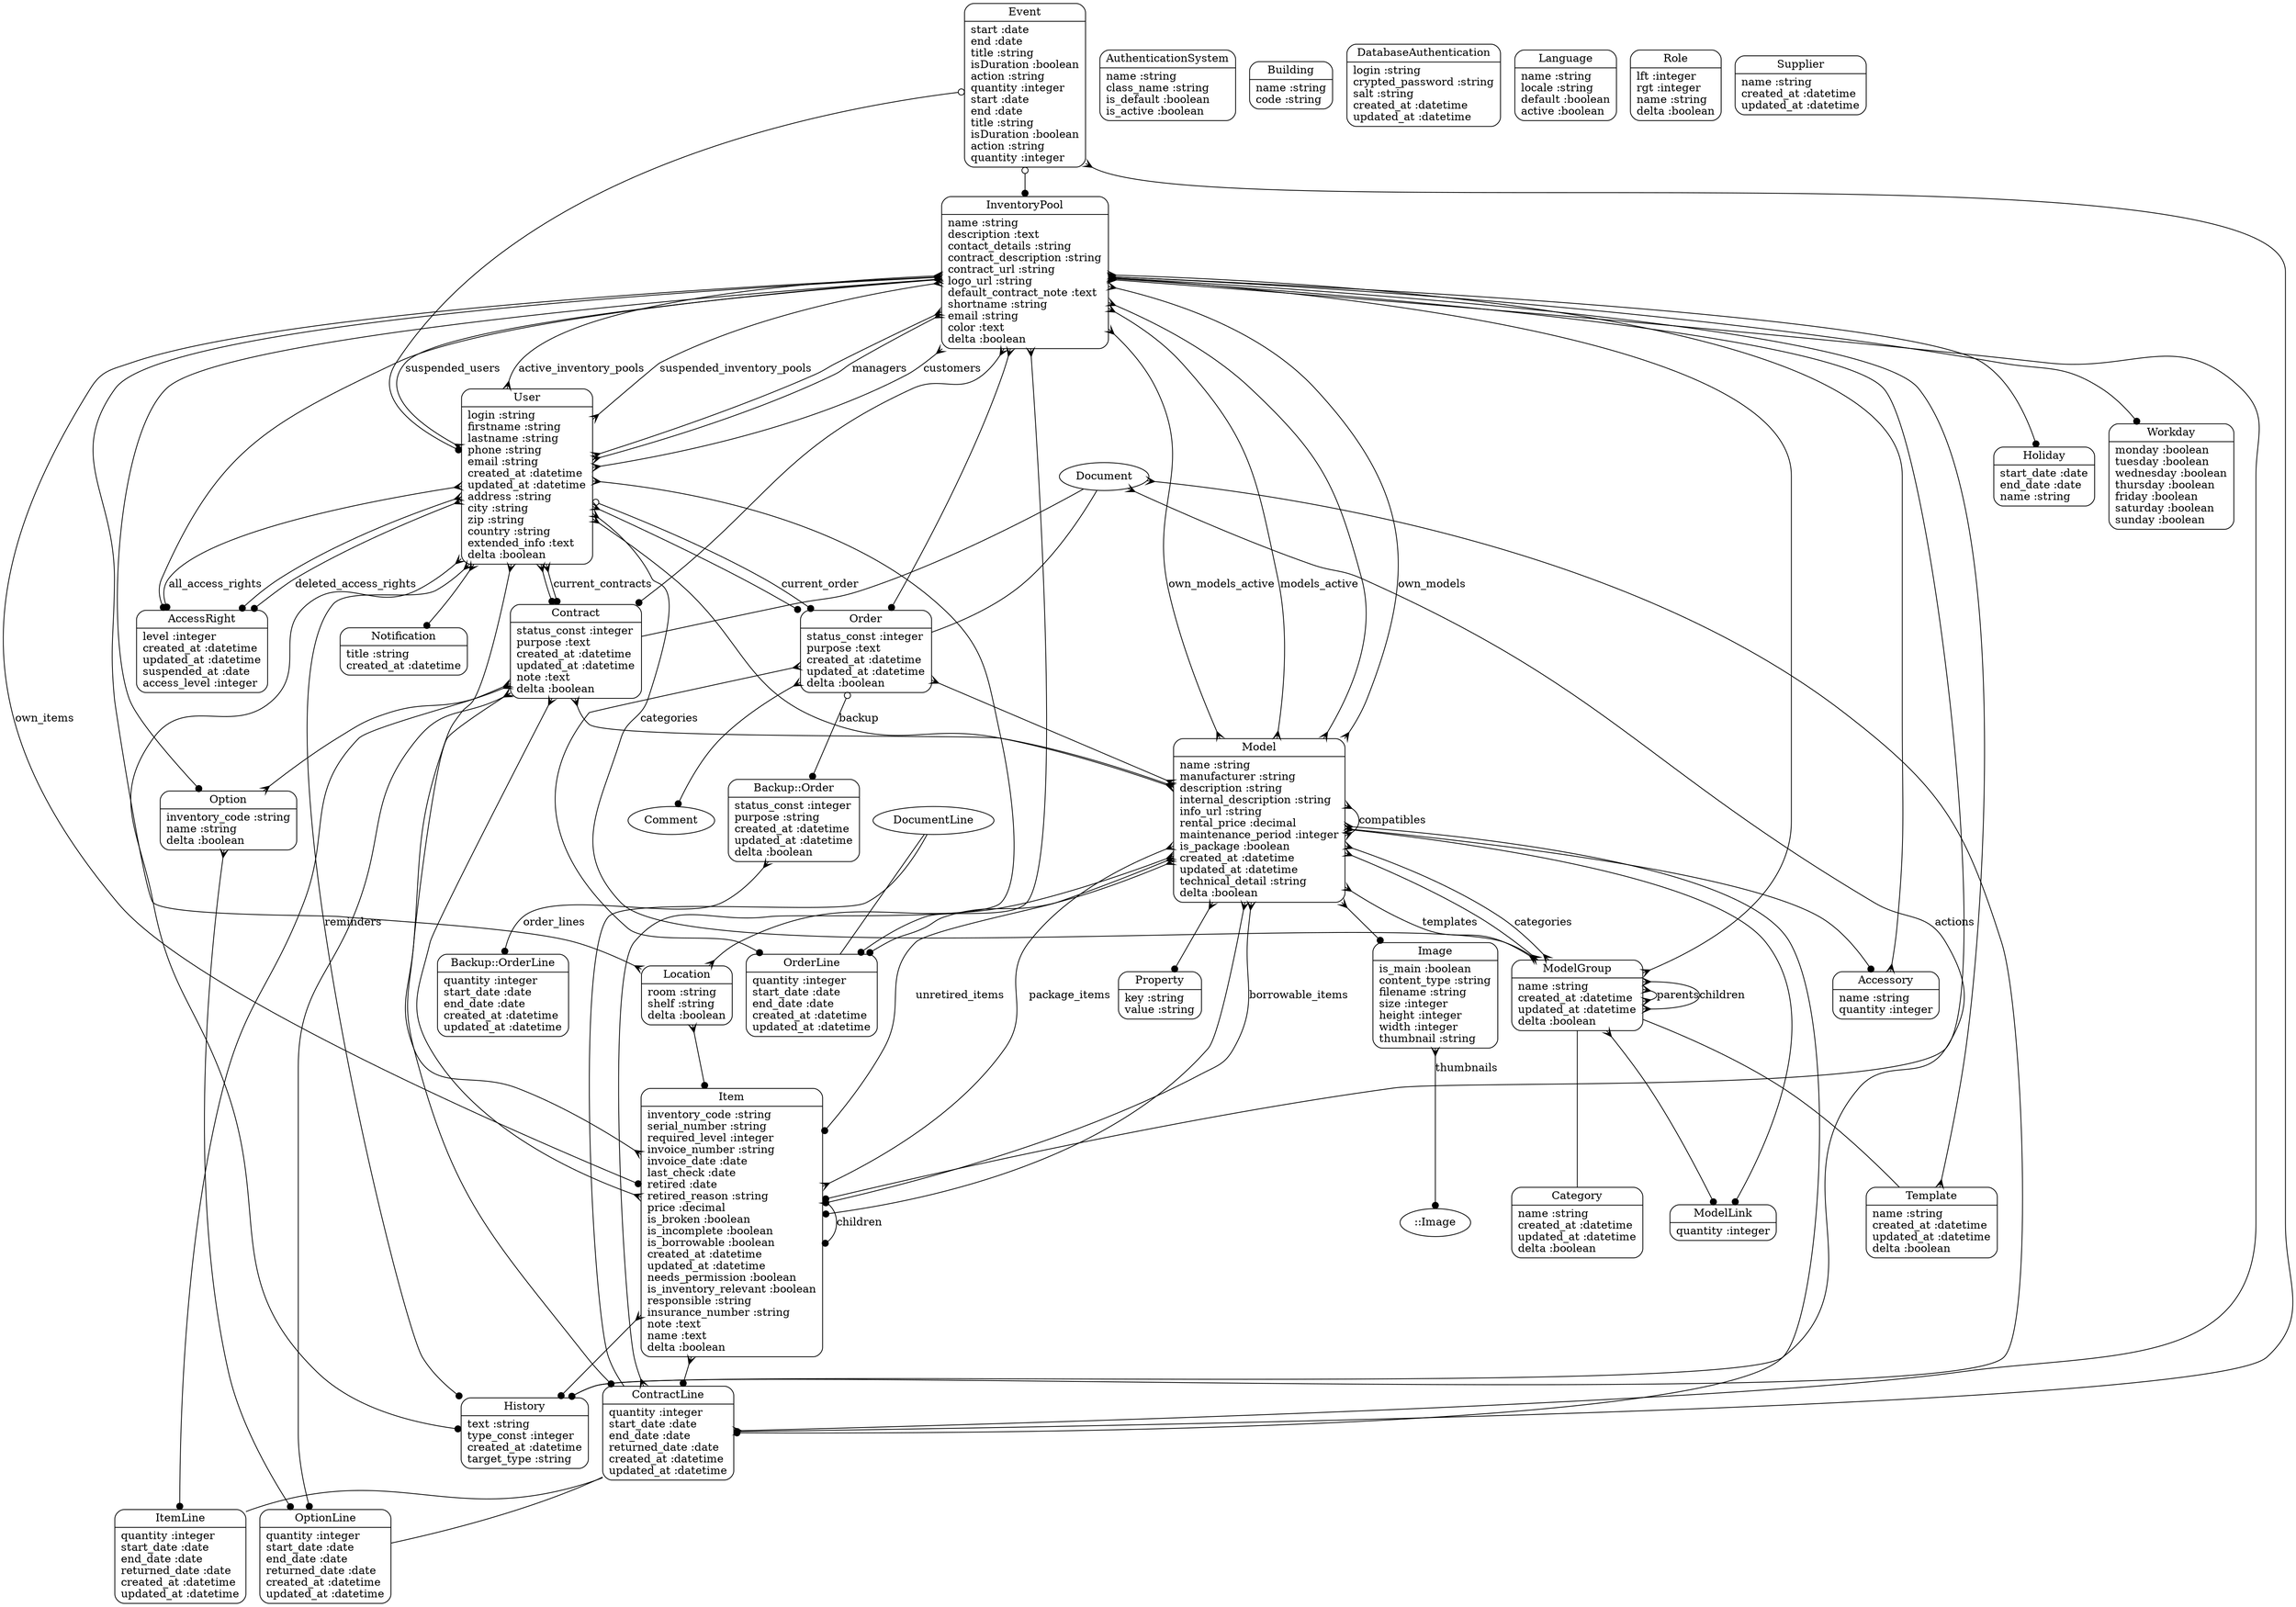 digraph models_diagram {
	graph[overlap=false, splines=true]
	"AccessRight" [shape=Mrecord, label="{AccessRight|level :integer\lcreated_at :datetime\lupdated_at :datetime\lsuspended_at :date\laccess_level :integer\l}"]
	"Accessory" [shape=Mrecord, label="{Accessory|name :string\lquantity :integer\l}"]
	"AuthenticationSystem" [shape=Mrecord, label="{AuthenticationSystem|name :string\lclass_name :string\lis_default :boolean\lis_active :boolean\l}"]
	"Backup::Order" [shape=Mrecord, label="{Backup::Order|status_const :integer\lpurpose :string\lcreated_at :datetime\lupdated_at :datetime\ldelta :boolean\l}"]
	"Backup::OrderLine" [shape=Mrecord, label="{Backup::OrderLine|quantity :integer\lstart_date :date\lend_date :date\lcreated_at :datetime\lupdated_at :datetime\l}"]
	"Building" [shape=Mrecord, label="{Building|name :string\lcode :string\l}"]
	"Category" [shape=Mrecord, label="{Category|name :string\lcreated_at :datetime\lupdated_at :datetime\ldelta :boolean\l}"]
	"Contract" [shape=Mrecord, label="{Contract|status_const :integer\lpurpose :text\lcreated_at :datetime\lupdated_at :datetime\lnote :text\ldelta :boolean\l}"]
	"ContractLine" [shape=Mrecord, label="{ContractLine|quantity :integer\lstart_date :date\lend_date :date\lreturned_date :date\lcreated_at :datetime\lupdated_at :datetime\l}"]
	"DatabaseAuthentication" [shape=Mrecord, label="{DatabaseAuthentication|login :string\lcrypted_password :string\lsalt :string\lcreated_at :datetime\lupdated_at :datetime\l}"]
	"Document" []
	"DocumentLine" []
	"Event" [shape=Mrecord, label="{Event|start :date\lend :date\ltitle :string\lisDuration :boolean\laction :string\lquantity :integer\lstart :date\lend :date\ltitle :string\lisDuration :boolean\laction :string\lquantity :integer\l}"]
	"History" [shape=Mrecord, label="{History|text :string\ltype_const :integer\lcreated_at :datetime\ltarget_type :string\l}"]
	"Holiday" [shape=Mrecord, label="{Holiday|start_date :date\lend_date :date\lname :string\l}"]
	"Image" [shape=Mrecord, label="{Image|is_main :boolean\lcontent_type :string\lfilename :string\lsize :integer\lheight :integer\lwidth :integer\lthumbnail :string\l}"]
	"InventoryPool" [shape=Mrecord, label="{InventoryPool|name :string\ldescription :text\lcontact_details :string\lcontract_description :string\lcontract_url :string\llogo_url :string\ldefault_contract_note :text\lshortname :string\lemail :string\lcolor :text\ldelta :boolean\l}"]
	"Item" [shape=Mrecord, label="{Item|inventory_code :string\lserial_number :string\lrequired_level :integer\linvoice_number :string\linvoice_date :date\llast_check :date\lretired :date\lretired_reason :string\lprice :decimal\lis_broken :boolean\lis_incomplete :boolean\lis_borrowable :boolean\lcreated_at :datetime\lupdated_at :datetime\lneeds_permission :boolean\lis_inventory_relevant :boolean\lresponsible :string\linsurance_number :string\lnote :text\lname :text\ldelta :boolean\l}"]
	"ItemLine" [shape=Mrecord, label="{ItemLine|quantity :integer\lstart_date :date\lend_date :date\lreturned_date :date\lcreated_at :datetime\lupdated_at :datetime\l}"]
	"Language" [shape=Mrecord, label="{Language|name :string\llocale :string\ldefault :boolean\lactive :boolean\l}"]
	"Location" [shape=Mrecord, label="{Location|room :string\lshelf :string\ldelta :boolean\l}"]
	"Model" [shape=Mrecord, label="{Model|name :string\lmanufacturer :string\ldescription :string\linternal_description :string\linfo_url :string\lrental_price :decimal\lmaintenance_period :integer\lis_package :boolean\lcreated_at :datetime\lupdated_at :datetime\ltechnical_detail :string\ldelta :boolean\l}"]
	"ModelGroup" [shape=Mrecord, label="{ModelGroup|name :string\lcreated_at :datetime\lupdated_at :datetime\ldelta :boolean\l}"]
	"ModelLink" [shape=Mrecord, label="{ModelLink|quantity :integer\l}"]
	"Notification" [shape=Mrecord, label="{Notification|title :string\lcreated_at :datetime\l}"]
	"Option" [shape=Mrecord, label="{Option|inventory_code :string\lname :string\ldelta :boolean\l}"]
	"OptionLine" [shape=Mrecord, label="{OptionLine|quantity :integer\lstart_date :date\lend_date :date\lreturned_date :date\lcreated_at :datetime\lupdated_at :datetime\l}"]
	"Order" [shape=Mrecord, label="{Order|status_const :integer\lpurpose :text\lcreated_at :datetime\lupdated_at :datetime\ldelta :boolean\l}"]
	"OrderLine" [shape=Mrecord, label="{OrderLine|quantity :integer\lstart_date :date\lend_date :date\lcreated_at :datetime\lupdated_at :datetime\l}"]
	"Property" [shape=Mrecord, label="{Property|key :string\lvalue :string\l}"]
	"Role" [shape=Mrecord, label="{Role|lft :integer\lrgt :integer\lname :string\ldelta :boolean\l}"]
	"Supplier" [shape=Mrecord, label="{Supplier|name :string\lcreated_at :datetime\lupdated_at :datetime\l}"]
	"Template" [shape=Mrecord, label="{Template|name :string\lcreated_at :datetime\lupdated_at :datetime\ldelta :boolean\l}"]
	"User" [shape=Mrecord, label="{User|login :string\lfirstname :string\llastname :string\lphone :string\lemail :string\lcreated_at :datetime\lupdated_at :datetime\laddress :string\lcity :string\lzip :string\lcountry :string\lextended_info :text\ldelta :boolean\l}"]
	"Workday" [shape=Mrecord, label="{Workday|monday :boolean\ltuesday :boolean\lwednesday :boolean\lthursday :boolean\lfriday :boolean\lsaturday :boolean\lsunday :boolean\l}"]
	"Accessory" -> "InventoryPool" [arrowtail=crow, arrowhead=crow, dir=both]
	"Backup::Order" -> "Backup::OrderLine" [label="order_lines", arrowtail=crow, arrowhead=dot, dir=both]
	"ModelGroup" -> "Category" [label="", arrowhead="none", arrowtail="onormal"]
	"Contract" -> "Model" [arrowtail=crow, arrowhead=crow, dir=both]
	"Contract" -> "Option" [arrowtail=crow, arrowhead=crow, dir=both]
	"Contract" -> "ContractLine" [arrowtail=crow, arrowhead=dot, dir=both]
	"Contract" -> "Item" [arrowtail=crow, arrowhead=crow, dir=both]
	"Contract" -> "ItemLine" [arrowtail=crow, arrowhead=dot, dir=both]
	"Contract" -> "OptionLine" [arrowtail=crow, arrowhead=dot, dir=both]
	"Document" -> "Contract" [label="", arrowhead="none", arrowtail="onormal"]
	"DocumentLine" -> "ContractLine" [label="", arrowhead="none", arrowtail="onormal"]
	"Document" -> "History" [arrowtail=crow, arrowhead=dot, dir=both]
	"Document" -> "History" [label="actions", arrowtail=crow, arrowhead=dot, dir=both]
	"Event" -> "User" [arrowtail=odot, arrowhead=dot, dir=both]
	"Event" -> "InventoryPool" [arrowtail=odot, arrowhead=dot, dir=both]
	"Event" -> "ContractLine" [arrowtail=crow, arrowhead=dot, dir=both]
	"Image" -> "::Image" [label="thumbnails", arrowtail=crow, arrowhead=dot, dir=both]
	"InventoryPool" -> "Location" [arrowtail=crow, arrowhead=crow, dir=both]
	"InventoryPool" -> "User" [arrowtail=crow, arrowhead=crow, dir=both]
	"InventoryPool" -> "OrderLine" [arrowtail=crow, arrowhead=dot, dir=both]
	"InventoryPool" -> "Model" [label="models_active", arrowtail=crow, arrowhead=crow, dir=both]
	"InventoryPool" -> "Model" [arrowtail=crow, arrowhead=crow, dir=both]
	"InventoryPool" -> "AccessRight" [arrowtail=crow, arrowhead=dot, dir=both]
	"InventoryPool" -> "Contract" [arrowtail=crow, arrowhead=dot, dir=both]
	"InventoryPool" -> "Model" [label="own_models", arrowtail=crow, arrowhead=crow, dir=both]
	"InventoryPool" -> "Order" [arrowtail=crow, arrowhead=dot, dir=both]
	"InventoryPool" -> "ContractLine" [arrowtail=crow, arrowhead=crow, dir=both]
	"InventoryPool" -> "User" [label="managers", arrowtail=crow, arrowhead=crow, dir=both]
	"InventoryPool" -> "Option" [arrowtail=crow, arrowhead=dot, dir=both]
	"InventoryPool" -> "Model" [label="own_models_active", arrowtail=crow, arrowhead=crow, dir=both]
	"InventoryPool" -> "Workday" [arrowtail=odot, arrowhead=dot, dir=both]
	"InventoryPool" -> "Item" [arrowtail=crow, arrowhead=dot, dir=both]
	"InventoryPool" -> "ModelGroup" [arrowtail=crow, arrowhead=crow, dir=both]
	"InventoryPool" -> "Holiday" [arrowtail=crow, arrowhead=dot, dir=both]
	"InventoryPool" -> "Template" [arrowtail=crow, arrowhead=crow, dir=both]
	"InventoryPool" -> "User" [label="customers", arrowtail=crow, arrowhead=crow, dir=both]
	"InventoryPool" -> "User" [label="suspended_users", arrowtail=crow, arrowhead=crow, dir=both]
	"InventoryPool" -> "Item" [label="own_items", arrowtail=crow, arrowhead=dot, dir=both]
	"Item" -> "History" [arrowtail=crow, arrowhead=dot, dir=both]
	"Item" -> "ContractLine" [arrowtail=crow, arrowhead=dot, dir=both]
	"Item" -> "Item" [label="children", arrowtail=crow, arrowhead=dot, dir=both]
	"ContractLine" -> "ItemLine" [label="", arrowhead="none", arrowtail="onormal"]
	"Location" -> "Item" [arrowtail=crow, arrowhead=dot, dir=both]
	"Model" -> "Location" [arrowtail=crow, arrowhead=crow, dir=both]
	"Model" -> "OrderLine" [arrowtail=crow, arrowhead=dot, dir=both]
	"Model" -> "Item" [label="unretired_items", arrowtail=crow, arrowhead=dot, dir=both]
	"Model" -> "ContractLine" [arrowtail=crow, arrowhead=dot, dir=both]
	"Model" -> "Item" [arrowtail=crow, arrowhead=dot, dir=both]
	"Model" -> "Item" [label="borrowable_items", arrowtail=crow, arrowhead=dot, dir=both]
	"Model" -> "ModelGroup" [label="categories", arrowtail=crow, arrowhead=crow, dir=both]
	"Model" -> "ModelGroup" [label="templates", arrowtail=crow, arrowhead=crow, dir=both]
	"Model" -> "ModelGroup" [arrowtail=crow, arrowhead=crow, dir=both]
	"Model" -> "Image" [arrowtail=crow, arrowhead=dot, dir=both]
	"Model" -> "Accessory" [arrowtail=crow, arrowhead=dot, dir=both]
	"Model" -> "Model" [label="compatibles", arrowtail=crow, arrowhead=crow, dir=both]
	"Model" -> "Property" [arrowtail=crow, arrowhead=dot, dir=both]
	"Model" -> "Item" [label="package_items", arrowtail=crow, arrowhead=crow, dir=both]
	"Model" -> "ModelLink" [arrowtail=crow, arrowhead=dot, dir=both]
	"ModelGroup" -> "ModelGroup" [label="parents", arrowtail=crow, arrowhead=crow, dir=both]
	"ModelGroup" -> "ModelGroup" [label="children", arrowtail=crow, arrowhead=crow, dir=both]
	"ModelGroup" -> "ModelLink" [arrowtail=crow, arrowhead=dot, dir=both]
	"Option" -> "OptionLine" [arrowtail=crow, arrowhead=dot, dir=both]
	"ContractLine" -> "OptionLine" [label="", arrowhead="none", arrowtail="onormal"]
	"Order" -> "Model" [arrowtail=crow, arrowhead=crow, dir=both]
	"Order" -> "OrderLine" [arrowtail=crow, arrowhead=dot, dir=both]
	"Order" -> "Comment" [arrowtail=crow, arrowhead=dot, dir=both]
	"Order" -> "Backup::Order" [label="backup", arrowtail=odot, arrowhead=dot, dir=both]
	"Document" -> "Order" [label="", arrowhead="none", arrowtail="onormal"]
	"DocumentLine" -> "OrderLine" [label="", arrowhead="none", arrowtail="onormal"]
	"ModelGroup" -> "Template" [label="", arrowhead="none", arrowtail="onormal"]
	"User" -> "InventoryPool" [label="active_inventory_pools", arrowtail=crow, arrowhead=crow, dir=both]
	"User" -> "History" [arrowtail=crow, arrowhead=dot, dir=both]
	"User" -> "Model" [arrowtail=crow, arrowhead=crow, dir=both]
	"User" -> "Contract" [label="current_contracts", arrowtail=crow, arrowhead=dot, dir=both]
	"User" -> "InventoryPool" [label="suspended_inventory_pools", arrowtail=crow, arrowhead=crow, dir=both]
	"User" -> "AccessRight" [arrowtail=crow, arrowhead=dot, dir=both]
	"User" -> "Contract" [arrowtail=crow, arrowhead=dot, dir=both]
	"User" -> "Order" [arrowtail=crow, arrowhead=dot, dir=both]
	"User" -> "History" [label="reminders", arrowtail=crow, arrowhead=dot, dir=both]
	"User" -> "ContractLine" [arrowtail=crow, arrowhead=crow, dir=both]
	"User" -> "Item" [arrowtail=crow, arrowhead=crow, dir=both]
	"User" -> "ModelGroup" [label="categories", arrowtail=crow, arrowhead=crow, dir=both]
	"User" -> "AccessRight" [label="deleted_access_rights", arrowtail=crow, arrowhead=dot, dir=both]
	"User" -> "Notification" [arrowtail=crow, arrowhead=dot, dir=both]
	"User" -> "AccessRight" [label="all_access_rights", arrowtail=crow, arrowhead=dot, dir=both]
	"User" -> "Order" [label="current_order", arrowtail=odot, arrowhead=dot, dir=both]
}

